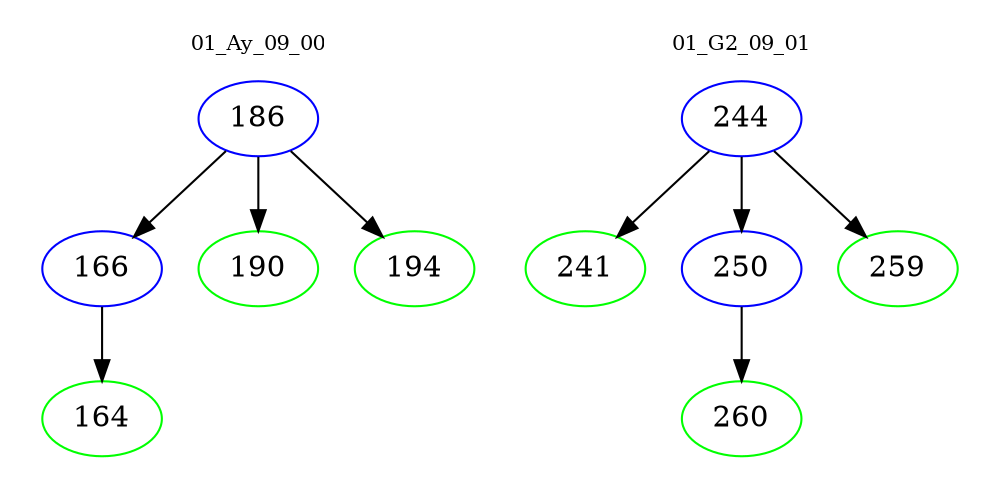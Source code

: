 digraph{
subgraph cluster_0 {
color = white
label = "01_Ay_09_00";
fontsize=10;
T0_186 [label="186", color="blue"]
T0_186 -> T0_166 [color="black"]
T0_166 [label="166", color="blue"]
T0_166 -> T0_164 [color="black"]
T0_164 [label="164", color="green"]
T0_186 -> T0_190 [color="black"]
T0_190 [label="190", color="green"]
T0_186 -> T0_194 [color="black"]
T0_194 [label="194", color="green"]
}
subgraph cluster_1 {
color = white
label = "01_G2_09_01";
fontsize=10;
T1_244 [label="244", color="blue"]
T1_244 -> T1_241 [color="black"]
T1_241 [label="241", color="green"]
T1_244 -> T1_250 [color="black"]
T1_250 [label="250", color="blue"]
T1_250 -> T1_260 [color="black"]
T1_260 [label="260", color="green"]
T1_244 -> T1_259 [color="black"]
T1_259 [label="259", color="green"]
}
}
